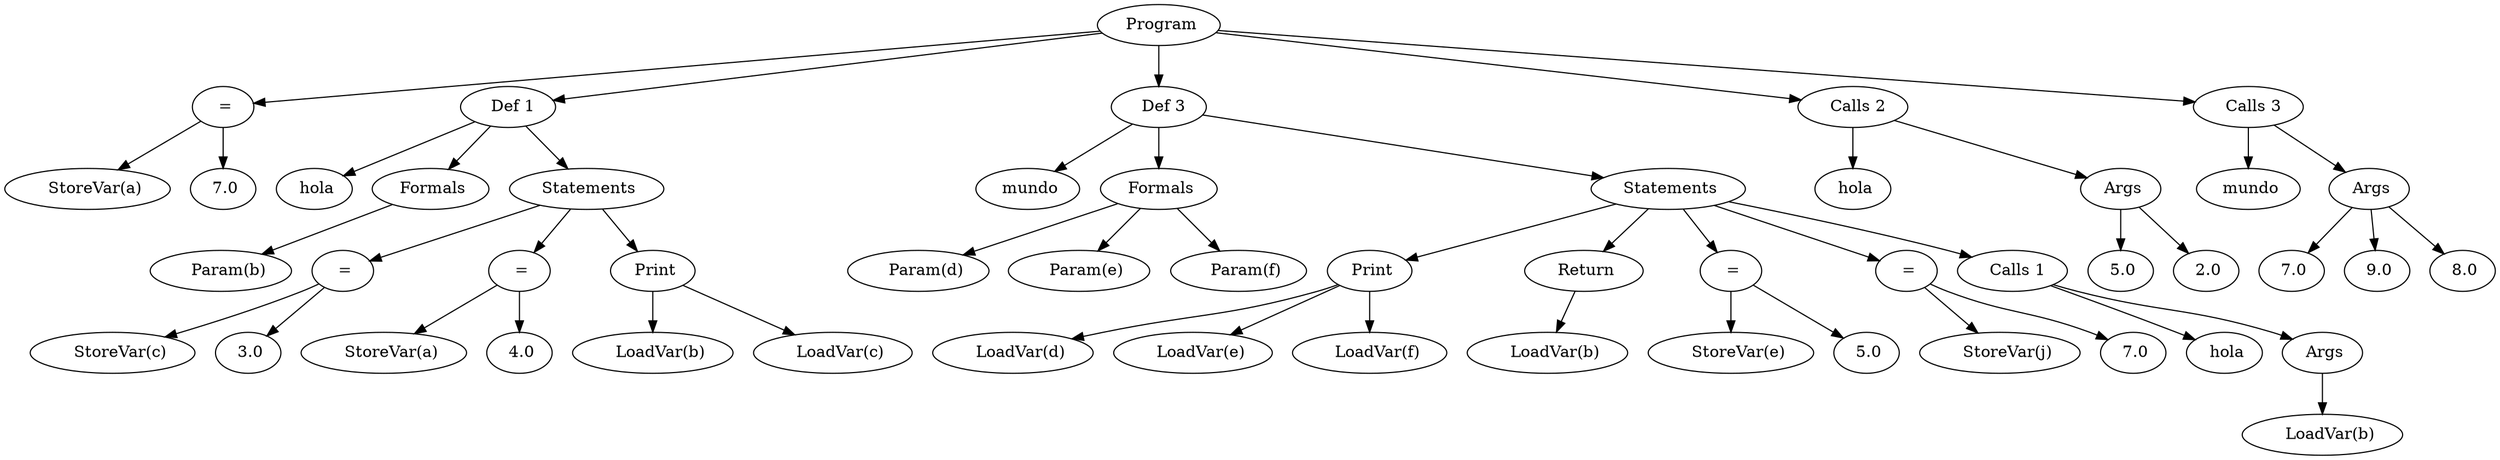 // Compilador
digraph {
	n1 [label=" Program"]
	n2 [label=" ="]
	n3 [label="   StoreVar(a)"]
	n4 [label=" 7.0"]
		n2 -> n3
		n2 -> n4
		n1 -> n2
	n5 [label="  Def 1"]
	n6 [label=" hola"]
	n7 [label=" Formals"]
	n8 [label="   Param(b)"]
		n7 -> n8
	n9 [label=" Statements"]
	n10 [label=" ="]
	n11 [label="   StoreVar(c)"]
	n12 [label=" 3.0"]
		n10 -> n11
		n10 -> n12
		n9 -> n10
	n13 [label=" ="]
	n14 [label="   StoreVar(a)"]
	n15 [label=" 4.0"]
		n13 -> n14
		n13 -> n15
		n9 -> n13
	n16 [label=" Print"]
	n17 [label="   LoadVar(b)"]
		n16 -> n17
	n18 [label="   LoadVar(c)"]
		n16 -> n18
		n9 -> n16
		n5 -> n6
		n5 -> n7
		n5 -> n9
		n1 -> n5
	n19 [label="  Def 3"]
	n20 [label=" mundo"]
	n21 [label=" Formals"]
	n22 [label="   Param(d)"]
		n21 -> n22
	n23 [label="   Param(e)"]
		n21 -> n23
	n24 [label="   Param(f)"]
		n21 -> n24
	n25 [label=" Statements"]
	n26 [label=" Print"]
	n27 [label="   LoadVar(d)"]
		n26 -> n27
	n28 [label="   LoadVar(e)"]
		n26 -> n28
	n29 [label="   LoadVar(f)"]
		n26 -> n29
		n25 -> n26
	n30 [label="  Return "]
	n31 [label="   LoadVar(b)"]
		n30 -> n31
		n25 -> n30
	n32 [label=" ="]
	n33 [label="   StoreVar(e)"]
	n34 [label=" 5.0"]
		n32 -> n33
		n32 -> n34
		n25 -> n32
	n35 [label=" ="]
	n36 [label="   StoreVar(j)"]
	n37 [label=" 7.0"]
		n35 -> n36
		n35 -> n37
		n25 -> n35
	n38 [label="  Calls 1"]
	n39 [label=" hola"]
	n40 [label=" Args"]
	n41 [label="   LoadVar(b)"]
		n40 -> n41
		n38 -> n39
		n38 -> n40
		n25 -> n38
		n19 -> n20
		n19 -> n21
		n19 -> n25
		n1 -> n19
	n42 [label="  Calls 2"]
	n43 [label=" hola"]
	n44 [label=" Args"]
	n45 [label=" 5.0"]
		n44 -> n45
	n46 [label=" 2.0"]
		n44 -> n46
		n42 -> n43
		n42 -> n44
		n1 -> n42
	n47 [label="  Calls 3"]
	n48 [label=" mundo"]
	n49 [label=" Args"]
	n50 [label=" 7.0"]
		n49 -> n50
	n51 [label=" 9.0"]
		n49 -> n51
	n52 [label=" 8.0"]
		n49 -> n52
		n47 -> n48
		n47 -> n49
		n1 -> n47
}